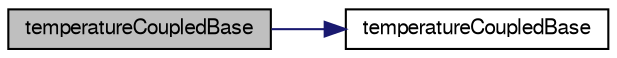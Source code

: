 digraph "temperatureCoupledBase"
{
  bgcolor="transparent";
  edge [fontname="FreeSans",fontsize="10",labelfontname="FreeSans",labelfontsize="10"];
  node [fontname="FreeSans",fontsize="10",shape=record];
  rankdir="LR";
  Node4 [label="temperatureCoupledBase",height=0.2,width=0.4,color="black", fillcolor="grey75", style="filled", fontcolor="black"];
  Node4 -> Node5 [color="midnightblue",fontsize="10",style="solid",fontname="FreeSans"];
  Node5 [label="temperatureCoupledBase",height=0.2,width=0.4,color="black",URL="$a30786.html#a6829752b115dc2923f5ab449f9bb3f62",tooltip="Construct from patch and K name. "];
}
